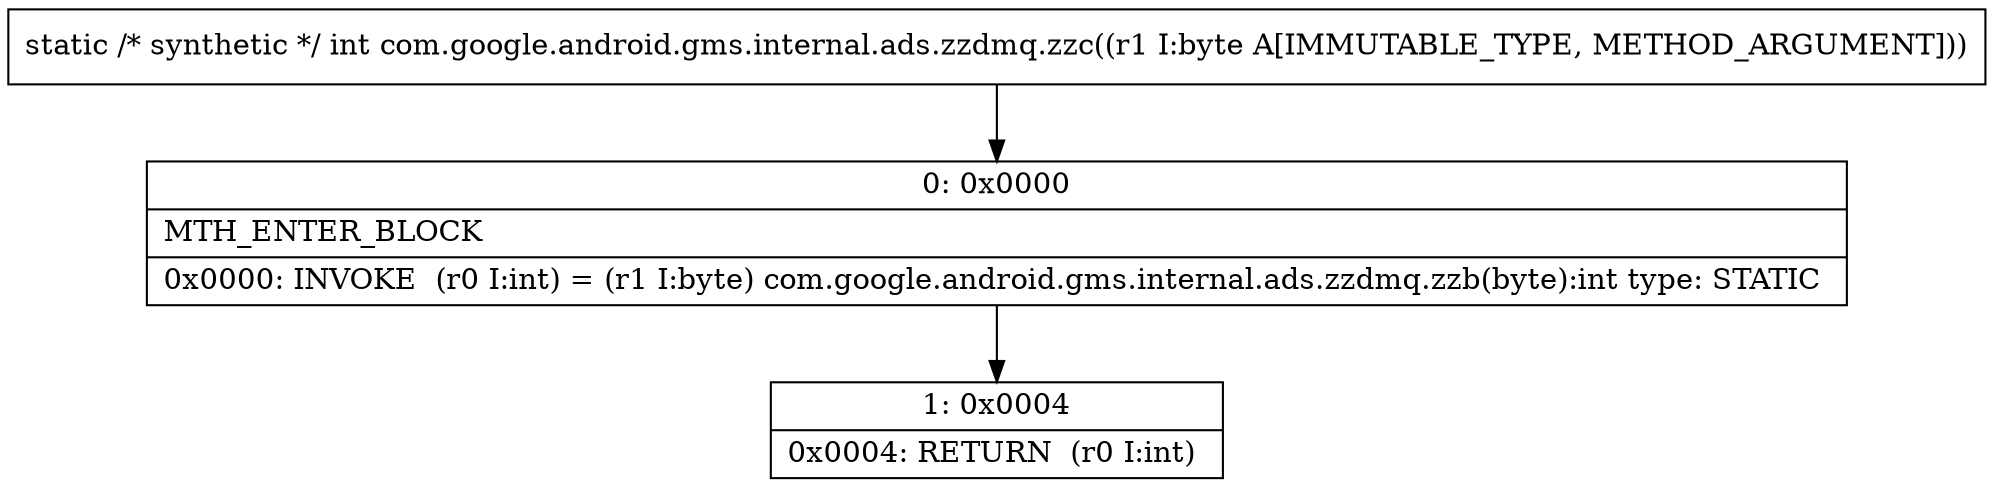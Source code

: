 digraph "CFG forcom.google.android.gms.internal.ads.zzdmq.zzc(B)I" {
Node_0 [shape=record,label="{0\:\ 0x0000|MTH_ENTER_BLOCK\l|0x0000: INVOKE  (r0 I:int) = (r1 I:byte) com.google.android.gms.internal.ads.zzdmq.zzb(byte):int type: STATIC \l}"];
Node_1 [shape=record,label="{1\:\ 0x0004|0x0004: RETURN  (r0 I:int) \l}"];
MethodNode[shape=record,label="{static \/* synthetic *\/ int com.google.android.gms.internal.ads.zzdmq.zzc((r1 I:byte A[IMMUTABLE_TYPE, METHOD_ARGUMENT])) }"];
MethodNode -> Node_0;
Node_0 -> Node_1;
}

